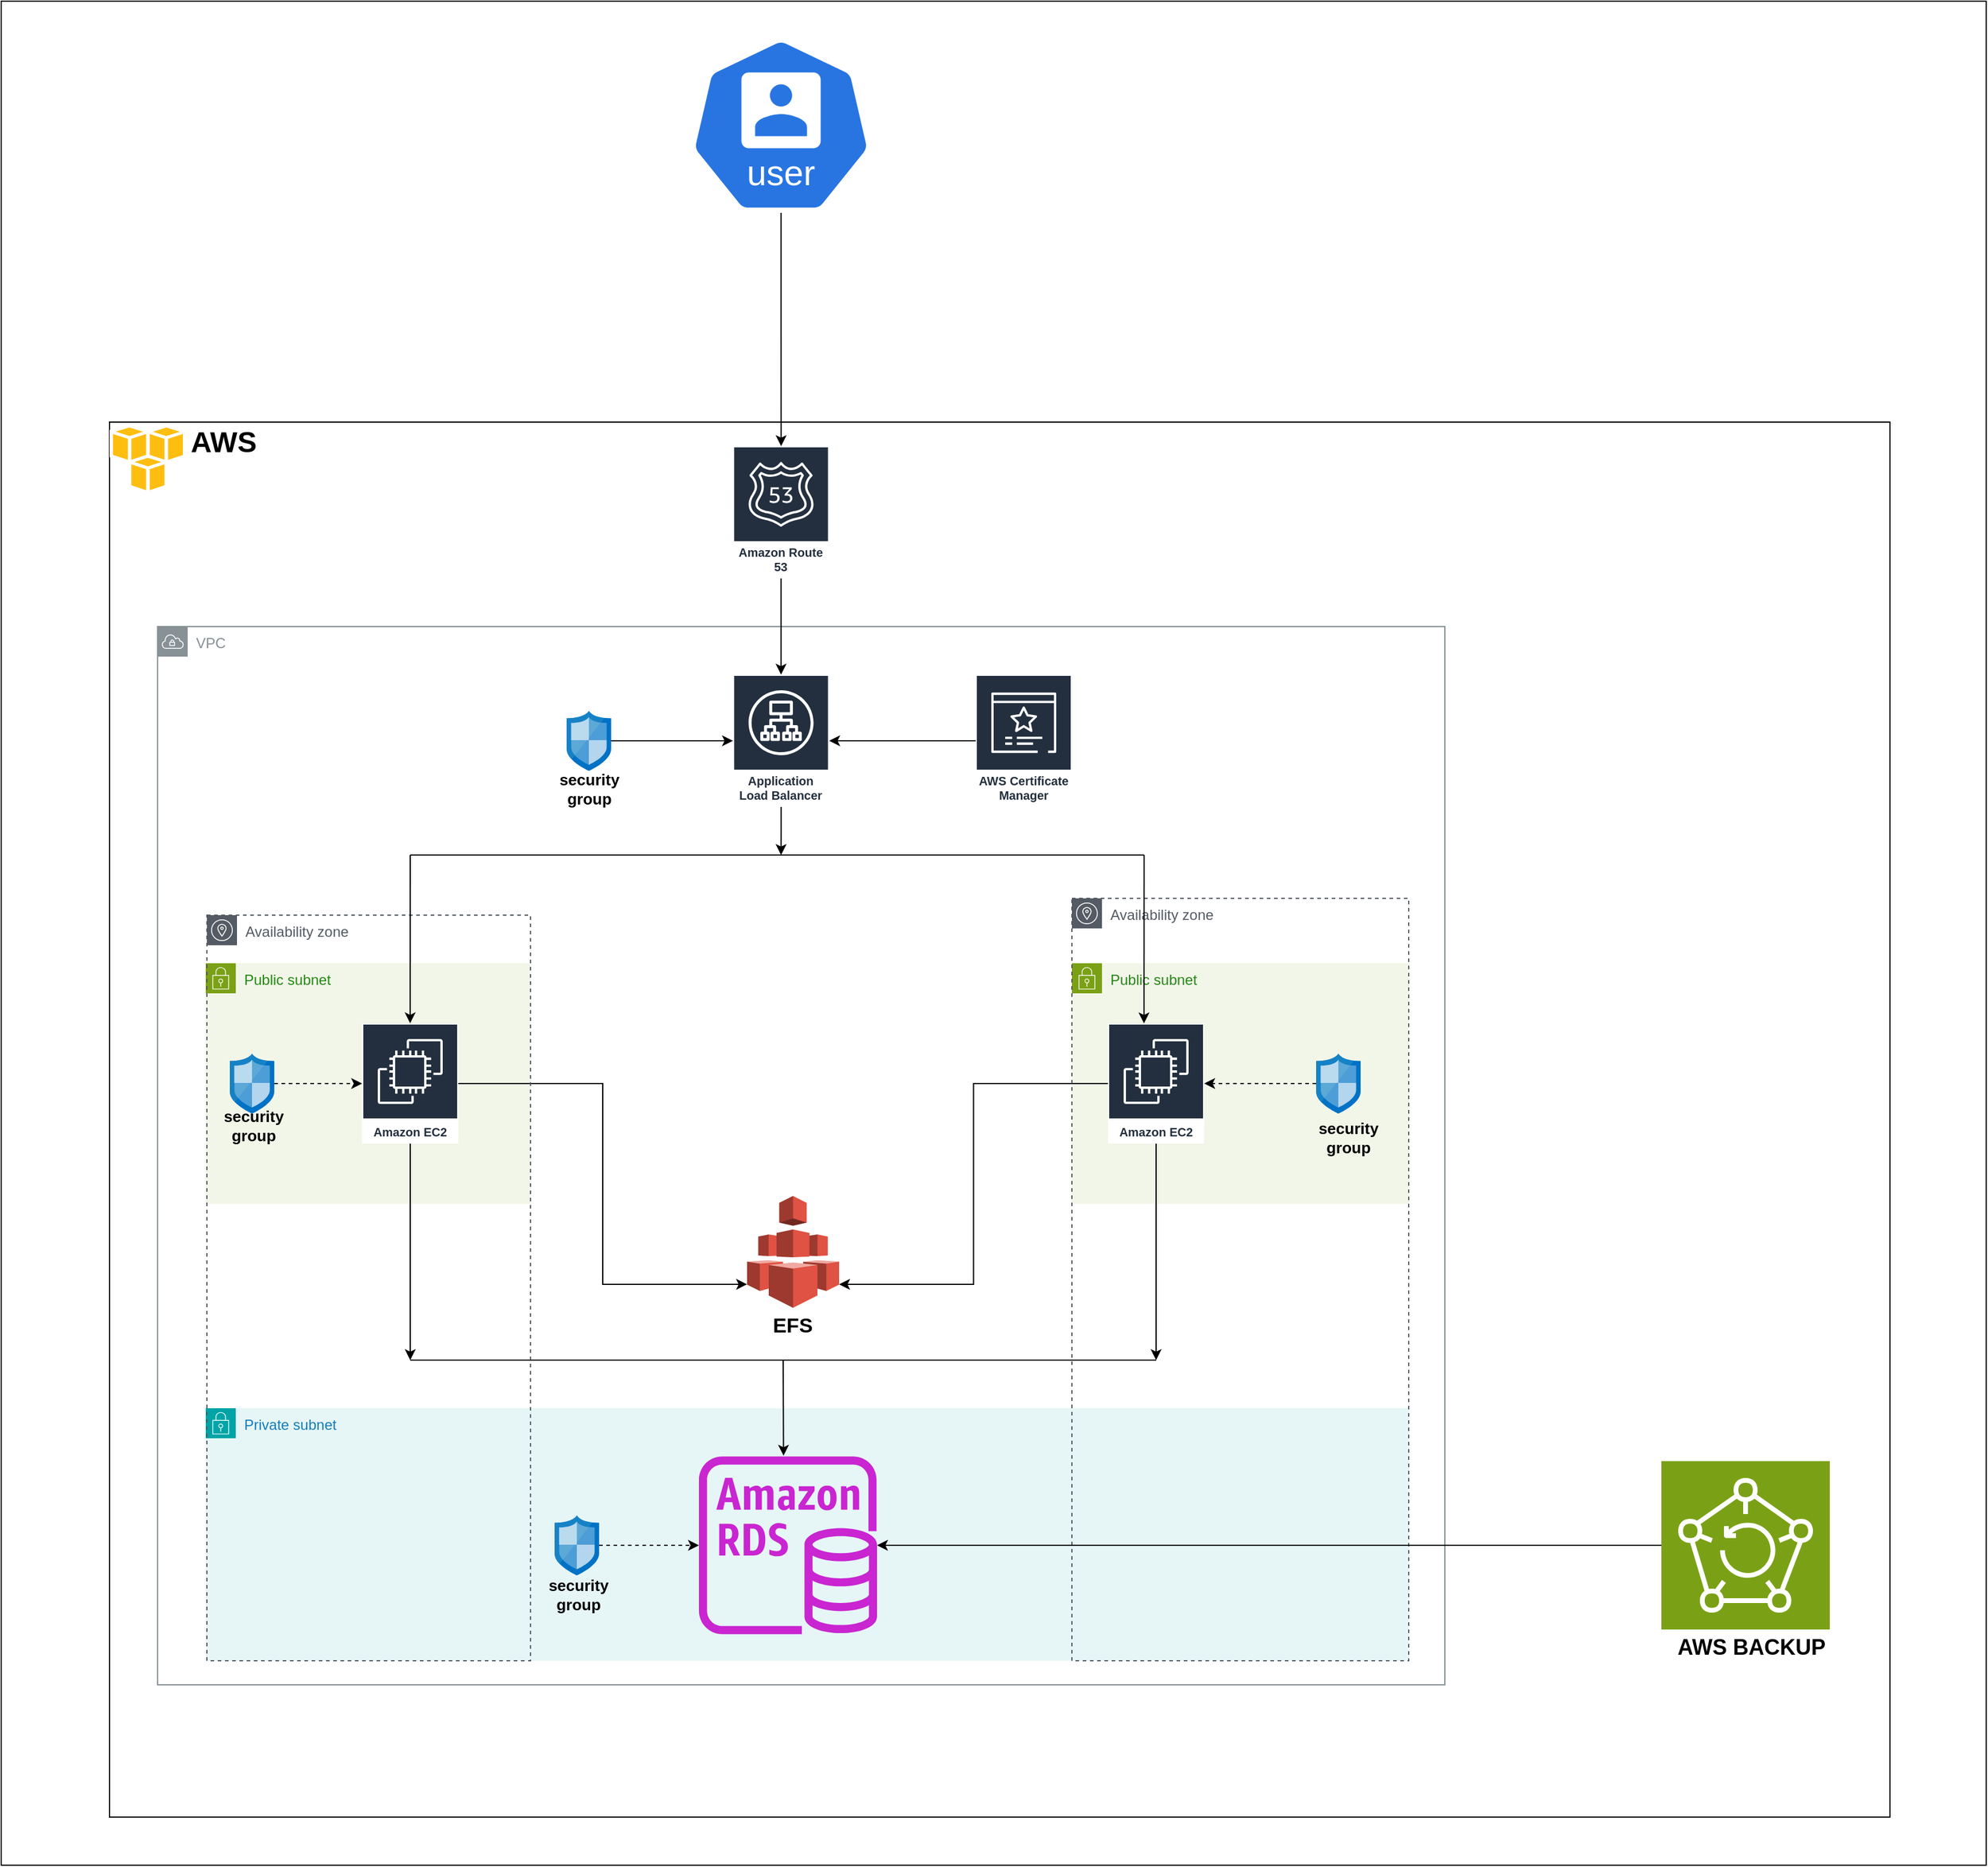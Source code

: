 <mxfile version="25.0.3">
  <diagram name="Page-1" id="exHbjJb1eUm2i2H5MIh6">
    <mxGraphModel dx="4026" dy="2884" grid="1" gridSize="10" guides="1" tooltips="1" connect="1" arrows="1" fold="1" page="1" pageScale="1" pageWidth="850" pageHeight="1100" math="0" shadow="0">
      <root>
        <mxCell id="0" />
        <mxCell id="1" parent="0" />
        <mxCell id="hLEPmnF3xuwa2py_abNP-50" value="" style="rounded=0;whiteSpace=wrap;html=1;" vertex="1" parent="1">
          <mxGeometry x="-280" y="-640" width="1650" height="1550" as="geometry" />
        </mxCell>
        <mxCell id="hLEPmnF3xuwa2py_abNP-1" value="" style="rounded=0;whiteSpace=wrap;html=1;" vertex="1" parent="1">
          <mxGeometry x="-190" y="-290" width="1480" height="1160" as="geometry" />
        </mxCell>
        <mxCell id="hLEPmnF3xuwa2py_abNP-2" value="VPC" style="sketch=0;outlineConnect=0;gradientColor=none;html=1;whiteSpace=wrap;fontSize=12;fontStyle=0;shape=mxgraph.aws4.group;grIcon=mxgraph.aws4.group_vpc;strokeColor=#879196;fillColor=none;verticalAlign=top;align=left;spacingLeft=30;fontColor=#879196;dashed=0;" vertex="1" parent="1">
          <mxGeometry x="-150" y="-120" width="1070" height="880" as="geometry" />
        </mxCell>
        <mxCell id="hLEPmnF3xuwa2py_abNP-3" value="Public subnet" style="points=[[0,0],[0.25,0],[0.5,0],[0.75,0],[1,0],[1,0.25],[1,0.5],[1,0.75],[1,1],[0.75,1],[0.5,1],[0.25,1],[0,1],[0,0.75],[0,0.5],[0,0.25]];outlineConnect=0;gradientColor=none;html=1;whiteSpace=wrap;fontSize=12;fontStyle=0;container=1;pointerEvents=0;collapsible=0;recursiveResize=0;shape=mxgraph.aws4.group;grIcon=mxgraph.aws4.group_security_group;grStroke=0;strokeColor=#7AA116;fillColor=#F2F6E8;verticalAlign=top;align=left;spacingLeft=30;fontColor=#248814;dashed=0;" vertex="1" parent="1">
          <mxGeometry x="-110" y="160" width="270" height="200" as="geometry" />
        </mxCell>
        <mxCell id="hLEPmnF3xuwa2py_abNP-23" style="edgeStyle=orthogonalEdgeStyle;rounded=0;orthogonalLoop=1;jettySize=auto;html=1;" edge="1" parent="hLEPmnF3xuwa2py_abNP-3" source="hLEPmnF3xuwa2py_abNP-10">
          <mxGeometry relative="1" as="geometry">
            <mxPoint x="170" y="330" as="targetPoint" />
          </mxGeometry>
        </mxCell>
        <mxCell id="hLEPmnF3xuwa2py_abNP-10" value="Amazon EC2" style="sketch=0;outlineConnect=0;fontColor=#232F3E;gradientColor=none;strokeColor=#ffffff;fillColor=#232F3E;dashed=0;verticalLabelPosition=middle;verticalAlign=bottom;align=center;html=1;whiteSpace=wrap;fontSize=10;fontStyle=1;spacing=3;shape=mxgraph.aws4.productIcon;prIcon=mxgraph.aws4.ec2;" vertex="1" parent="hLEPmnF3xuwa2py_abNP-3">
          <mxGeometry x="130" y="50" width="80" height="100" as="geometry" />
        </mxCell>
        <mxCell id="hLEPmnF3xuwa2py_abNP-26" style="edgeStyle=orthogonalEdgeStyle;rounded=0;orthogonalLoop=1;jettySize=auto;html=1;dashed=1;" edge="1" parent="hLEPmnF3xuwa2py_abNP-3" source="hLEPmnF3xuwa2py_abNP-12" target="hLEPmnF3xuwa2py_abNP-10">
          <mxGeometry relative="1" as="geometry" />
        </mxCell>
        <mxCell id="hLEPmnF3xuwa2py_abNP-12" value="" style="image;sketch=0;aspect=fixed;html=1;points=[];align=center;fontSize=12;image=img/lib/mscae/Network_Security_Groups_Classic.svg;" vertex="1" parent="hLEPmnF3xuwa2py_abNP-3">
          <mxGeometry x="20" y="75" width="37" height="50" as="geometry" />
        </mxCell>
        <mxCell id="hLEPmnF3xuwa2py_abNP-5" value="Public subnet" style="points=[[0,0],[0.25,0],[0.5,0],[0.75,0],[1,0],[1,0.25],[1,0.5],[1,0.75],[1,1],[0.75,1],[0.5,1],[0.25,1],[0,1],[0,0.75],[0,0.5],[0,0.25]];outlineConnect=0;gradientColor=none;html=1;whiteSpace=wrap;fontSize=12;fontStyle=0;container=1;pointerEvents=0;collapsible=0;recursiveResize=0;shape=mxgraph.aws4.group;grIcon=mxgraph.aws4.group_security_group;grStroke=0;strokeColor=#7AA116;fillColor=#F2F6E8;verticalAlign=top;align=left;spacingLeft=30;fontColor=#248814;dashed=0;" vertex="1" parent="1">
          <mxGeometry x="610" y="160" width="280" height="200" as="geometry" />
        </mxCell>
        <mxCell id="hLEPmnF3xuwa2py_abNP-13" value="" style="image;sketch=0;aspect=fixed;html=1;points=[];align=center;fontSize=12;image=img/lib/mscae/Network_Security_Groups_Classic.svg;" vertex="1" parent="hLEPmnF3xuwa2py_abNP-5">
          <mxGeometry x="203" y="75" width="37" height="50" as="geometry" />
        </mxCell>
        <mxCell id="hLEPmnF3xuwa2py_abNP-6" value="Private subnet" style="points=[[0,0],[0.25,0],[0.5,0],[0.75,0],[1,0],[1,0.25],[1,0.5],[1,0.75],[1,1],[0.75,1],[0.5,1],[0.25,1],[0,1],[0,0.75],[0,0.5],[0,0.25]];outlineConnect=0;gradientColor=none;html=1;whiteSpace=wrap;fontSize=12;fontStyle=0;container=1;pointerEvents=0;collapsible=0;recursiveResize=0;shape=mxgraph.aws4.group;grIcon=mxgraph.aws4.group_security_group;grStroke=0;strokeColor=#00A4A6;fillColor=#E6F6F7;verticalAlign=top;align=left;spacingLeft=30;fontColor=#147EBA;dashed=0;" vertex="1" parent="1">
          <mxGeometry x="-110" y="530" width="1000" height="210" as="geometry" />
        </mxCell>
        <mxCell id="hLEPmnF3xuwa2py_abNP-9" value="" style="sketch=0;outlineConnect=0;fontColor=#232F3E;gradientColor=none;fillColor=#C925D1;strokeColor=none;dashed=0;verticalLabelPosition=bottom;verticalAlign=top;align=center;html=1;fontSize=12;fontStyle=0;aspect=fixed;pointerEvents=1;shape=mxgraph.aws4.rds_instance;" vertex="1" parent="hLEPmnF3xuwa2py_abNP-6">
          <mxGeometry x="410" y="40" width="148" height="148" as="geometry" />
        </mxCell>
        <mxCell id="hLEPmnF3xuwa2py_abNP-30" style="edgeStyle=orthogonalEdgeStyle;rounded=0;orthogonalLoop=1;jettySize=auto;html=1;dashed=1;" edge="1" parent="hLEPmnF3xuwa2py_abNP-6" source="hLEPmnF3xuwa2py_abNP-14" target="hLEPmnF3xuwa2py_abNP-9">
          <mxGeometry relative="1" as="geometry" />
        </mxCell>
        <mxCell id="hLEPmnF3xuwa2py_abNP-14" value="" style="image;sketch=0;aspect=fixed;html=1;points=[];align=center;fontSize=12;image=img/lib/mscae/Network_Security_Groups_Classic.svg;" vertex="1" parent="hLEPmnF3xuwa2py_abNP-6">
          <mxGeometry x="290" y="89" width="37" height="50" as="geometry" />
        </mxCell>
        <mxCell id="hLEPmnF3xuwa2py_abNP-24" style="edgeStyle=orthogonalEdgeStyle;rounded=0;orthogonalLoop=1;jettySize=auto;html=1;" edge="1" parent="1" source="hLEPmnF3xuwa2py_abNP-11">
          <mxGeometry relative="1" as="geometry">
            <mxPoint x="680" y="490" as="targetPoint" />
          </mxGeometry>
        </mxCell>
        <mxCell id="hLEPmnF3xuwa2py_abNP-11" value="Amazon EC2" style="sketch=0;outlineConnect=0;fontColor=#232F3E;gradientColor=none;strokeColor=#ffffff;fillColor=#232F3E;dashed=0;verticalLabelPosition=middle;verticalAlign=bottom;align=center;html=1;whiteSpace=wrap;fontSize=10;fontStyle=1;spacing=3;shape=mxgraph.aws4.productIcon;prIcon=mxgraph.aws4.ec2;" vertex="1" parent="1">
          <mxGeometry x="640" y="210" width="80" height="100" as="geometry" />
        </mxCell>
        <mxCell id="hLEPmnF3xuwa2py_abNP-17" value="" style="outlineConnect=0;dashed=0;verticalLabelPosition=bottom;verticalAlign=top;align=center;html=1;shape=mxgraph.aws3.efs;fillColor=#E05243;gradientColor=none;" vertex="1" parent="1">
          <mxGeometry x="340" y="353.5" width="76.5" height="93" as="geometry" />
        </mxCell>
        <mxCell id="hLEPmnF3xuwa2py_abNP-18" value="&lt;font style=&quot;font-size: 17px;&quot;&gt;&lt;b&gt;EFS&lt;/b&gt;&lt;/font&gt;" style="text;html=1;align=center;verticalAlign=middle;whiteSpace=wrap;rounded=0;" vertex="1" parent="1">
          <mxGeometry x="348.25" y="446.5" width="60" height="30" as="geometry" />
        </mxCell>
        <mxCell id="hLEPmnF3xuwa2py_abNP-20" style="edgeStyle=orthogonalEdgeStyle;rounded=0;orthogonalLoop=1;jettySize=auto;html=1;entryX=0;entryY=0.79;entryDx=0;entryDy=0;entryPerimeter=0;" edge="1" parent="1" source="hLEPmnF3xuwa2py_abNP-10" target="hLEPmnF3xuwa2py_abNP-17">
          <mxGeometry relative="1" as="geometry" />
        </mxCell>
        <mxCell id="hLEPmnF3xuwa2py_abNP-21" style="edgeStyle=orthogonalEdgeStyle;rounded=0;orthogonalLoop=1;jettySize=auto;html=1;entryX=1;entryY=0.79;entryDx=0;entryDy=0;entryPerimeter=0;" edge="1" parent="1" source="hLEPmnF3xuwa2py_abNP-11" target="hLEPmnF3xuwa2py_abNP-17">
          <mxGeometry relative="1" as="geometry" />
        </mxCell>
        <mxCell id="hLEPmnF3xuwa2py_abNP-22" value="" style="endArrow=none;html=1;rounded=0;" edge="1" parent="1">
          <mxGeometry width="50" height="50" relative="1" as="geometry">
            <mxPoint x="680" y="490" as="sourcePoint" />
            <mxPoint x="60" y="490" as="targetPoint" />
          </mxGeometry>
        </mxCell>
        <mxCell id="hLEPmnF3xuwa2py_abNP-25" value="" style="endArrow=classic;html=1;rounded=0;entryX=0.475;entryY=-0.005;entryDx=0;entryDy=0;entryPerimeter=0;" edge="1" parent="1" target="hLEPmnF3xuwa2py_abNP-9">
          <mxGeometry width="50" height="50" relative="1" as="geometry">
            <mxPoint x="370" y="490" as="sourcePoint" />
            <mxPoint x="420" y="440" as="targetPoint" />
          </mxGeometry>
        </mxCell>
        <mxCell id="hLEPmnF3xuwa2py_abNP-27" style="edgeStyle=orthogonalEdgeStyle;rounded=0;orthogonalLoop=1;jettySize=auto;html=1;dashed=1;" edge="1" parent="1" source="hLEPmnF3xuwa2py_abNP-13" target="hLEPmnF3xuwa2py_abNP-11">
          <mxGeometry relative="1" as="geometry" />
        </mxCell>
        <mxCell id="hLEPmnF3xuwa2py_abNP-28" value="Availability zone" style="sketch=0;outlineConnect=0;gradientColor=none;html=1;whiteSpace=wrap;fontSize=12;fontStyle=0;shape=mxgraph.aws4.group;grIcon=mxgraph.aws4.group_availability_zone;strokeColor=#545B64;fillColor=none;verticalAlign=top;align=left;spacingLeft=30;fontColor=#545B64;dashed=1;" vertex="1" parent="1">
          <mxGeometry x="-109" y="120" width="269" height="620" as="geometry" />
        </mxCell>
        <mxCell id="hLEPmnF3xuwa2py_abNP-29" value="Availability zone" style="sketch=0;outlineConnect=0;gradientColor=none;html=1;whiteSpace=wrap;fontSize=12;fontStyle=0;shape=mxgraph.aws4.group;grIcon=mxgraph.aws4.group_availability_zone;strokeColor=#545B64;fillColor=none;verticalAlign=top;align=left;spacingLeft=30;fontColor=#545B64;dashed=1;" vertex="1" parent="1">
          <mxGeometry x="610" y="106" width="280" height="634" as="geometry" />
        </mxCell>
        <mxCell id="hLEPmnF3xuwa2py_abNP-35" style="edgeStyle=orthogonalEdgeStyle;rounded=0;orthogonalLoop=1;jettySize=auto;html=1;" edge="1" parent="1" source="hLEPmnF3xuwa2py_abNP-31">
          <mxGeometry relative="1" as="geometry">
            <mxPoint x="368.25" y="70" as="targetPoint" />
          </mxGeometry>
        </mxCell>
        <mxCell id="hLEPmnF3xuwa2py_abNP-31" value="Application Load Balancer" style="sketch=0;outlineConnect=0;fontColor=#232F3E;gradientColor=none;strokeColor=#ffffff;fillColor=#232F3E;dashed=0;verticalLabelPosition=middle;verticalAlign=bottom;align=center;html=1;whiteSpace=wrap;fontSize=10;fontStyle=1;spacing=3;shape=mxgraph.aws4.productIcon;prIcon=mxgraph.aws4.application_load_balancer;" vertex="1" parent="1">
          <mxGeometry x="328.25" y="-80" width="80" height="110" as="geometry" />
        </mxCell>
        <mxCell id="hLEPmnF3xuwa2py_abNP-32" value="" style="endArrow=none;html=1;rounded=0;" edge="1" parent="1">
          <mxGeometry width="50" height="50" relative="1" as="geometry">
            <mxPoint x="60" y="70" as="sourcePoint" />
            <mxPoint x="670" y="70" as="targetPoint" />
          </mxGeometry>
        </mxCell>
        <mxCell id="hLEPmnF3xuwa2py_abNP-33" value="" style="endArrow=classic;html=1;rounded=0;entryX=0.628;entryY=0.145;entryDx=0;entryDy=0;entryPerimeter=0;" edge="1" parent="1" target="hLEPmnF3xuwa2py_abNP-28">
          <mxGeometry width="50" height="50" relative="1" as="geometry">
            <mxPoint x="60" y="70" as="sourcePoint" />
            <mxPoint x="110" y="20" as="targetPoint" />
          </mxGeometry>
        </mxCell>
        <mxCell id="hLEPmnF3xuwa2py_abNP-34" value="" style="endArrow=classic;html=1;rounded=0;entryX=0.214;entryY=0.164;entryDx=0;entryDy=0;entryPerimeter=0;" edge="1" parent="1" target="hLEPmnF3xuwa2py_abNP-29">
          <mxGeometry width="50" height="50" relative="1" as="geometry">
            <mxPoint x="670" y="70" as="sourcePoint" />
            <mxPoint x="720" y="20" as="targetPoint" />
          </mxGeometry>
        </mxCell>
        <mxCell id="hLEPmnF3xuwa2py_abNP-39" style="edgeStyle=orthogonalEdgeStyle;rounded=0;orthogonalLoop=1;jettySize=auto;html=1;" edge="1" parent="1" source="hLEPmnF3xuwa2py_abNP-36" target="hLEPmnF3xuwa2py_abNP-31">
          <mxGeometry relative="1" as="geometry" />
        </mxCell>
        <mxCell id="hLEPmnF3xuwa2py_abNP-36" value="" style="image;sketch=0;aspect=fixed;html=1;points=[];align=center;fontSize=12;image=img/lib/mscae/Network_Security_Groups_Classic.svg;" vertex="1" parent="1">
          <mxGeometry x="190" y="-50" width="37" height="50" as="geometry" />
        </mxCell>
        <mxCell id="hLEPmnF3xuwa2py_abNP-38" style="edgeStyle=orthogonalEdgeStyle;rounded=0;orthogonalLoop=1;jettySize=auto;html=1;" edge="1" parent="1" source="hLEPmnF3xuwa2py_abNP-37" target="hLEPmnF3xuwa2py_abNP-31">
          <mxGeometry relative="1" as="geometry" />
        </mxCell>
        <mxCell id="hLEPmnF3xuwa2py_abNP-37" value="AWS Certificate Manager" style="sketch=0;outlineConnect=0;fontColor=#232F3E;gradientColor=none;strokeColor=#ffffff;fillColor=#232F3E;dashed=0;verticalLabelPosition=middle;verticalAlign=bottom;align=center;html=1;whiteSpace=wrap;fontSize=10;fontStyle=1;spacing=3;shape=mxgraph.aws4.productIcon;prIcon=mxgraph.aws4.certificate_manager_3;" vertex="1" parent="1">
          <mxGeometry x="530" y="-80" width="80" height="110" as="geometry" />
        </mxCell>
        <mxCell id="hLEPmnF3xuwa2py_abNP-42" style="edgeStyle=orthogonalEdgeStyle;rounded=0;orthogonalLoop=1;jettySize=auto;html=1;" edge="1" parent="1" source="hLEPmnF3xuwa2py_abNP-41" target="hLEPmnF3xuwa2py_abNP-31">
          <mxGeometry relative="1" as="geometry" />
        </mxCell>
        <mxCell id="hLEPmnF3xuwa2py_abNP-41" value="Amazon Route 53" style="sketch=0;outlineConnect=0;fontColor=#232F3E;gradientColor=none;strokeColor=#ffffff;fillColor=#232F3E;dashed=0;verticalLabelPosition=middle;verticalAlign=bottom;align=center;html=1;whiteSpace=wrap;fontSize=10;fontStyle=1;spacing=3;shape=mxgraph.aws4.productIcon;prIcon=mxgraph.aws4.route_53;" vertex="1" parent="1">
          <mxGeometry x="328.25" y="-270" width="80" height="110" as="geometry" />
        </mxCell>
        <mxCell id="hLEPmnF3xuwa2py_abNP-43" value="&lt;b&gt;&lt;font style=&quot;font-size: 24px;&quot;&gt;AWS&lt;/font&gt;&lt;/b&gt;" style="text;html=1;align=center;verticalAlign=middle;whiteSpace=wrap;rounded=0;" vertex="1" parent="1">
          <mxGeometry x="-140" y="-288.4" width="90" height="30" as="geometry" />
        </mxCell>
        <mxCell id="hLEPmnF3xuwa2py_abNP-44" value="&lt;b&gt;&lt;font style=&quot;font-size: 13px;&quot;&gt;security group&lt;/font&gt;&lt;/b&gt;" style="text;html=1;align=center;verticalAlign=middle;whiteSpace=wrap;rounded=0;" vertex="1" parent="1">
          <mxGeometry x="168.5" width="80" height="30" as="geometry" />
        </mxCell>
        <mxCell id="hLEPmnF3xuwa2py_abNP-45" value="&lt;b&gt;&lt;font style=&quot;font-size: 13px;&quot;&gt;security group&lt;/font&gt;&lt;/b&gt;" style="text;html=1;align=center;verticalAlign=middle;whiteSpace=wrap;rounded=0;" vertex="1" parent="1">
          <mxGeometry x="-110" y="280" width="80" height="30" as="geometry" />
        </mxCell>
        <mxCell id="hLEPmnF3xuwa2py_abNP-46" value="&lt;b&gt;&lt;font style=&quot;font-size: 13px;&quot;&gt;security group&lt;/font&gt;&lt;/b&gt;" style="text;html=1;align=center;verticalAlign=middle;whiteSpace=wrap;rounded=0;" vertex="1" parent="1">
          <mxGeometry x="160" y="670" width="80" height="30" as="geometry" />
        </mxCell>
        <mxCell id="hLEPmnF3xuwa2py_abNP-47" value="&lt;b&gt;&lt;font style=&quot;font-size: 13px;&quot;&gt;security group&lt;/font&gt;&lt;/b&gt;" style="text;html=1;align=center;verticalAlign=middle;whiteSpace=wrap;rounded=0;" vertex="1" parent="1">
          <mxGeometry x="800" y="290" width="80" height="30" as="geometry" />
        </mxCell>
        <mxCell id="hLEPmnF3xuwa2py_abNP-48" value="" style="dashed=0;outlineConnect=0;html=1;align=center;labelPosition=center;verticalLabelPosition=bottom;verticalAlign=top;shape=mxgraph.weblogos.aws" vertex="1" parent="1">
          <mxGeometry x="-190" y="-288.4" width="63.6" height="58.4" as="geometry" />
        </mxCell>
        <mxCell id="hLEPmnF3xuwa2py_abNP-52" style="edgeStyle=orthogonalEdgeStyle;rounded=0;orthogonalLoop=1;jettySize=auto;html=1;" edge="1" parent="1" source="hLEPmnF3xuwa2py_abNP-51" target="hLEPmnF3xuwa2py_abNP-9">
          <mxGeometry relative="1" as="geometry" />
        </mxCell>
        <mxCell id="hLEPmnF3xuwa2py_abNP-51" value="" style="sketch=0;points=[[0,0,0],[0.25,0,0],[0.5,0,0],[0.75,0,0],[1,0,0],[0,1,0],[0.25,1,0],[0.5,1,0],[0.75,1,0],[1,1,0],[0,0.25,0],[0,0.5,0],[0,0.75,0],[1,0.25,0],[1,0.5,0],[1,0.75,0]];outlineConnect=0;fontColor=#232F3E;fillColor=#7AA116;strokeColor=#ffffff;dashed=0;verticalLabelPosition=bottom;verticalAlign=top;align=center;html=1;fontSize=12;fontStyle=0;aspect=fixed;shape=mxgraph.aws4.resourceIcon;resIcon=mxgraph.aws4.backup;" vertex="1" parent="1">
          <mxGeometry x="1100" y="574" width="140" height="140" as="geometry" />
        </mxCell>
        <mxCell id="hLEPmnF3xuwa2py_abNP-53" value="&lt;font style=&quot;font-size: 18px;&quot;&gt;&lt;b&gt;AWS BACKUP&lt;/b&gt;&lt;/font&gt;" style="text;html=1;align=center;verticalAlign=middle;whiteSpace=wrap;rounded=0;" vertex="1" parent="1">
          <mxGeometry x="1100" y="714" width="150" height="30" as="geometry" />
        </mxCell>
        <mxCell id="hLEPmnF3xuwa2py_abNP-55" style="edgeStyle=orthogonalEdgeStyle;rounded=0;orthogonalLoop=1;jettySize=auto;html=1;" edge="1" parent="1" source="hLEPmnF3xuwa2py_abNP-54" target="hLEPmnF3xuwa2py_abNP-41">
          <mxGeometry relative="1" as="geometry" />
        </mxCell>
        <mxCell id="hLEPmnF3xuwa2py_abNP-54" value="" style="aspect=fixed;sketch=0;html=1;dashed=0;whitespace=wrap;verticalLabelPosition=bottom;verticalAlign=top;fillColor=#2875E2;strokeColor=#ffffff;points=[[0.005,0.63,0],[0.1,0.2,0],[0.9,0.2,0],[0.5,0,0],[0.995,0.63,0],[0.72,0.99,0],[0.5,1,0],[0.28,0.99,0]];shape=mxgraph.kubernetes.icon2;kubernetesLabel=1;prIcon=user" vertex="1" parent="1">
          <mxGeometry x="292.21" y="-610" width="152.08" height="146" as="geometry" />
        </mxCell>
      </root>
    </mxGraphModel>
  </diagram>
</mxfile>
